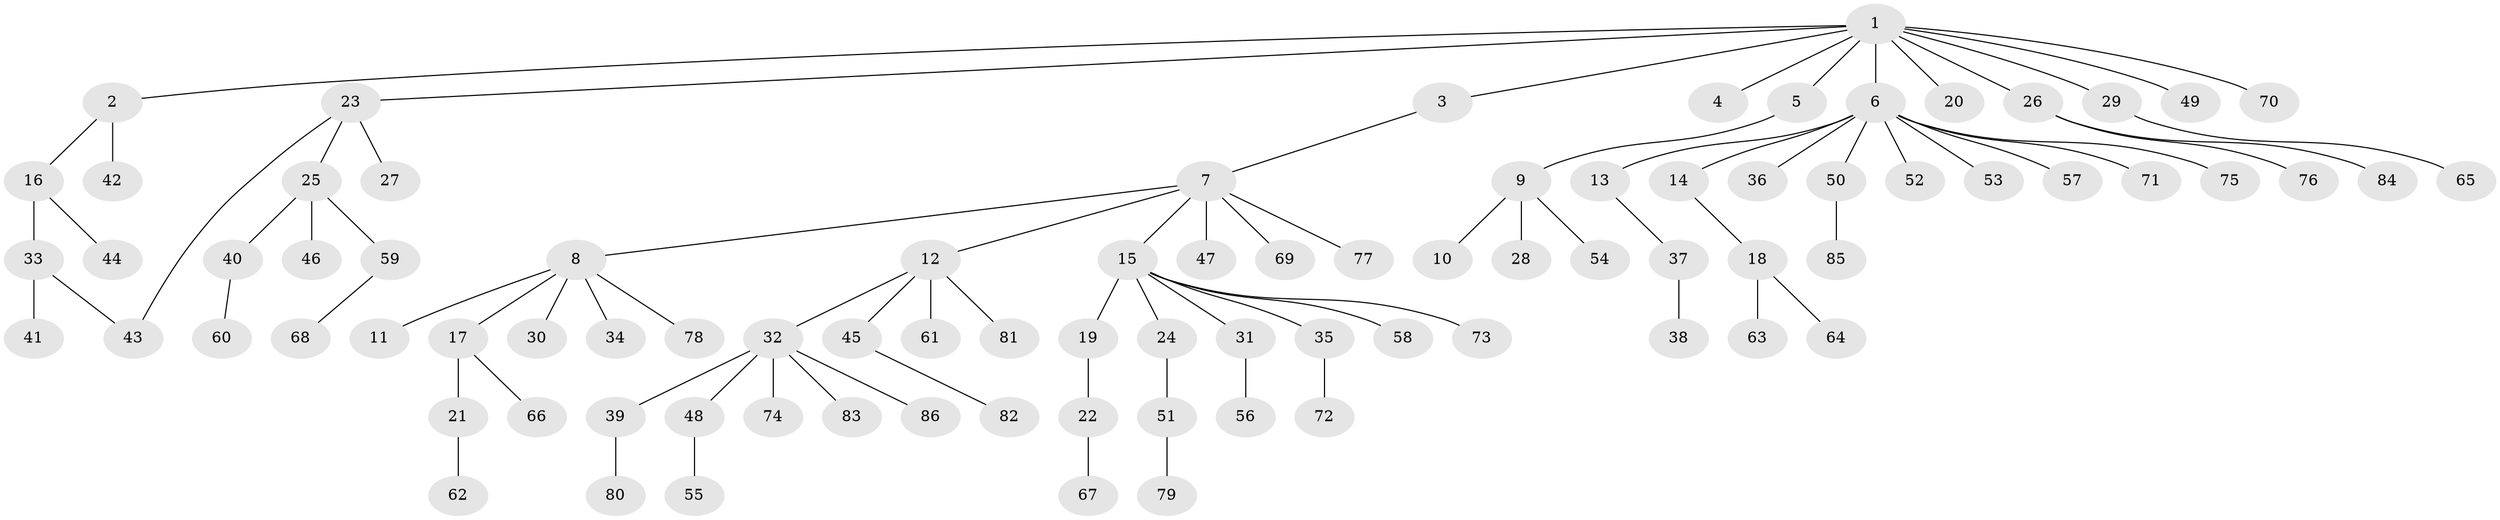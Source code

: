 // coarse degree distribution, {9: 0.0392156862745098, 1: 0.7450980392156863, 2: 0.11764705882352941, 4: 0.0392156862745098, 10: 0.0196078431372549, 6: 0.0196078431372549, 8: 0.0196078431372549}
// Generated by graph-tools (version 1.1) at 2025/51/03/04/25 21:51:27]
// undirected, 86 vertices, 86 edges
graph export_dot {
graph [start="1"]
  node [color=gray90,style=filled];
  1;
  2;
  3;
  4;
  5;
  6;
  7;
  8;
  9;
  10;
  11;
  12;
  13;
  14;
  15;
  16;
  17;
  18;
  19;
  20;
  21;
  22;
  23;
  24;
  25;
  26;
  27;
  28;
  29;
  30;
  31;
  32;
  33;
  34;
  35;
  36;
  37;
  38;
  39;
  40;
  41;
  42;
  43;
  44;
  45;
  46;
  47;
  48;
  49;
  50;
  51;
  52;
  53;
  54;
  55;
  56;
  57;
  58;
  59;
  60;
  61;
  62;
  63;
  64;
  65;
  66;
  67;
  68;
  69;
  70;
  71;
  72;
  73;
  74;
  75;
  76;
  77;
  78;
  79;
  80;
  81;
  82;
  83;
  84;
  85;
  86;
  1 -- 2;
  1 -- 3;
  1 -- 4;
  1 -- 5;
  1 -- 6;
  1 -- 20;
  1 -- 23;
  1 -- 26;
  1 -- 29;
  1 -- 49;
  1 -- 70;
  2 -- 16;
  2 -- 42;
  3 -- 7;
  5 -- 9;
  6 -- 13;
  6 -- 14;
  6 -- 36;
  6 -- 50;
  6 -- 52;
  6 -- 53;
  6 -- 57;
  6 -- 71;
  6 -- 75;
  7 -- 8;
  7 -- 12;
  7 -- 15;
  7 -- 47;
  7 -- 69;
  7 -- 77;
  8 -- 11;
  8 -- 17;
  8 -- 30;
  8 -- 34;
  8 -- 78;
  9 -- 10;
  9 -- 28;
  9 -- 54;
  12 -- 32;
  12 -- 45;
  12 -- 61;
  12 -- 81;
  13 -- 37;
  14 -- 18;
  15 -- 19;
  15 -- 24;
  15 -- 31;
  15 -- 35;
  15 -- 58;
  15 -- 73;
  16 -- 33;
  16 -- 44;
  17 -- 21;
  17 -- 66;
  18 -- 63;
  18 -- 64;
  19 -- 22;
  21 -- 62;
  22 -- 67;
  23 -- 25;
  23 -- 27;
  23 -- 43;
  24 -- 51;
  25 -- 40;
  25 -- 46;
  25 -- 59;
  26 -- 76;
  26 -- 84;
  29 -- 65;
  31 -- 56;
  32 -- 39;
  32 -- 48;
  32 -- 74;
  32 -- 83;
  32 -- 86;
  33 -- 41;
  33 -- 43;
  35 -- 72;
  37 -- 38;
  39 -- 80;
  40 -- 60;
  45 -- 82;
  48 -- 55;
  50 -- 85;
  51 -- 79;
  59 -- 68;
}
